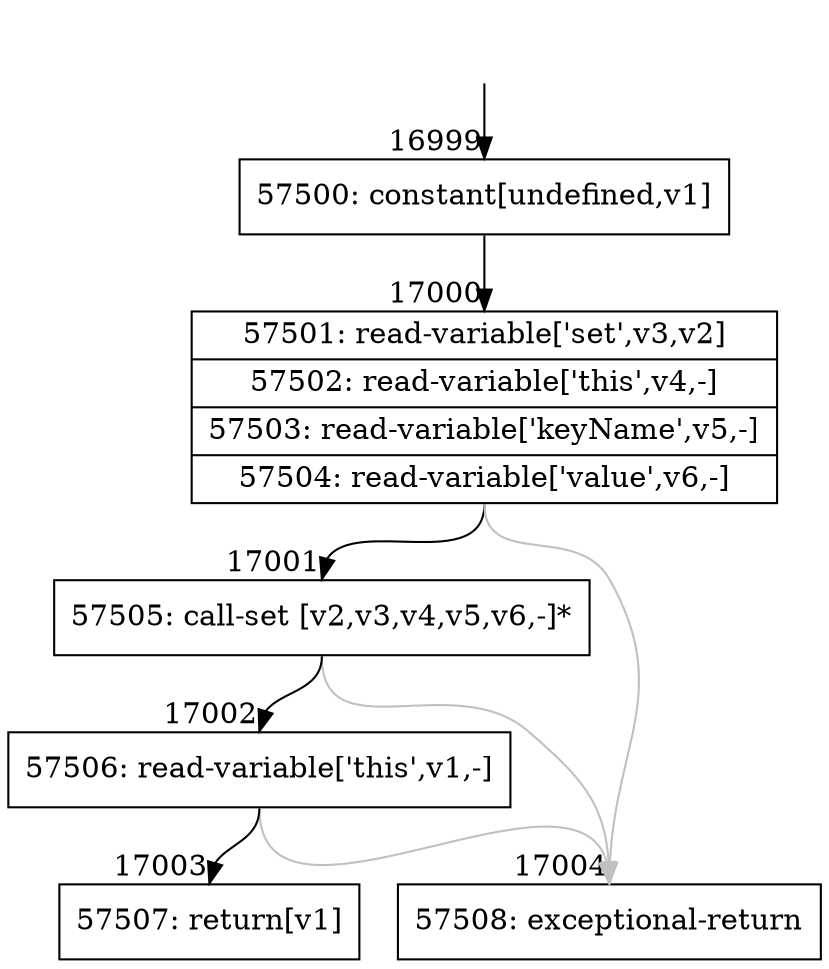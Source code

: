 digraph {
rankdir="TD"
BB_entry1456[shape=none,label=""];
BB_entry1456 -> BB16999 [tailport=s, headport=n, headlabel="    16999"]
BB16999 [shape=record label="{57500: constant[undefined,v1]}" ] 
BB16999 -> BB17000 [tailport=s, headport=n, headlabel="      17000"]
BB17000 [shape=record label="{57501: read-variable['set',v3,v2]|57502: read-variable['this',v4,-]|57503: read-variable['keyName',v5,-]|57504: read-variable['value',v6,-]}" ] 
BB17000 -> BB17001 [tailport=s, headport=n, headlabel="      17001"]
BB17000 -> BB17004 [tailport=s, headport=n, color=gray, headlabel="      17004"]
BB17001 [shape=record label="{57505: call-set [v2,v3,v4,v5,v6,-]*}" ] 
BB17001 -> BB17002 [tailport=s, headport=n, headlabel="      17002"]
BB17001 -> BB17004 [tailport=s, headport=n, color=gray]
BB17002 [shape=record label="{57506: read-variable['this',v1,-]}" ] 
BB17002 -> BB17003 [tailport=s, headport=n, headlabel="      17003"]
BB17002 -> BB17004 [tailport=s, headport=n, color=gray]
BB17003 [shape=record label="{57507: return[v1]}" ] 
BB17004 [shape=record label="{57508: exceptional-return}" ] 
//#$~ 32176
}
